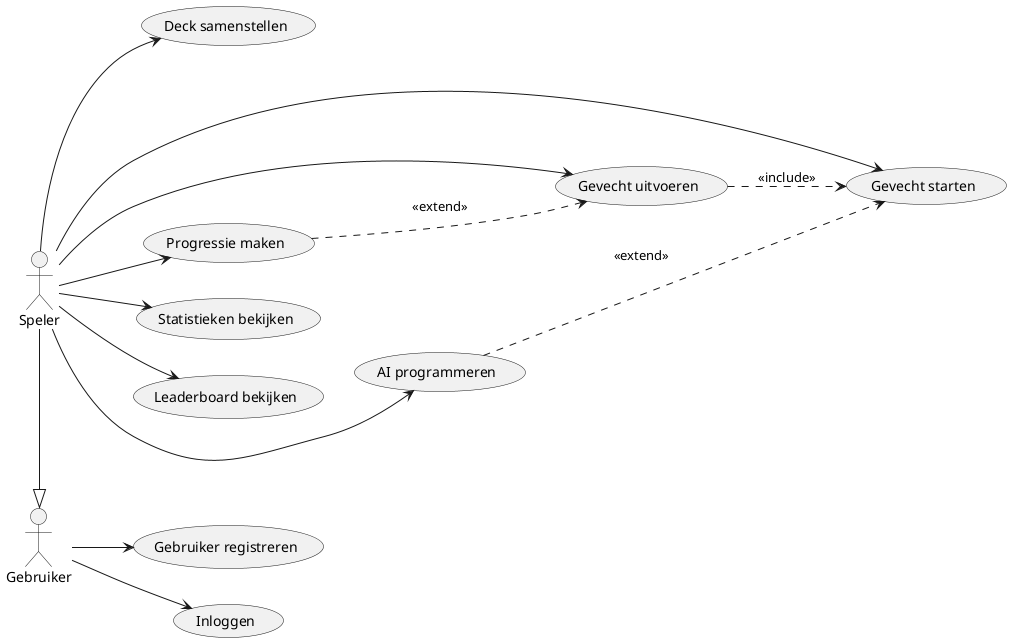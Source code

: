 @startuml
left to right direction

actor Gebruiker
actor Speler
Speler -|> Gebruiker

(Gebruiker registreren) as (Account registreren)
(Inloggen)
(Deck samenstellen)
(Gevecht starten)
(Gevecht uitvoeren)
(Progressie maken)
(Statistieken bekijken)
(Leaderboard bekijken)
(AI programmeren)

Gebruiker --> (Account registreren)
Gebruiker --> (Inloggen)

Speler --> (Deck samenstellen)
Speler --> (Gevecht starten)
Speler --> (Gevecht uitvoeren)
Speler --> (Statistieken bekijken)
Speler --> (Leaderboard bekijken)
Speler --> (Progressie maken)
Speler --> (AI programmeren)

(Gevecht uitvoeren) ..> (Gevecht starten) : <<include>>
(Progressie maken) ..> (Gevecht uitvoeren) : <<extend>>
(AI programmeren) ..> (Gevecht starten) : <<extend>>
@enduml
